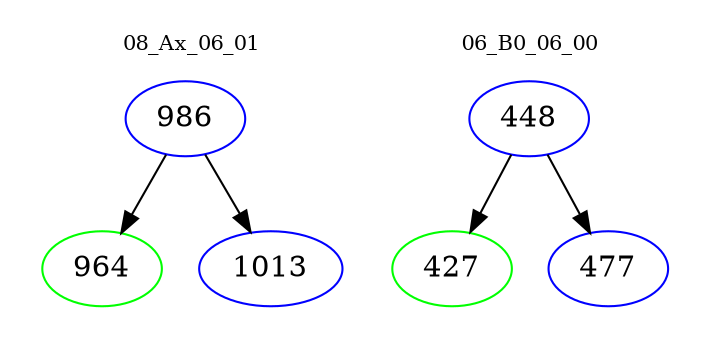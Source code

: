 digraph{
subgraph cluster_0 {
color = white
label = "08_Ax_06_01";
fontsize=10;
T0_986 [label="986", color="blue"]
T0_986 -> T0_964 [color="black"]
T0_964 [label="964", color="green"]
T0_986 -> T0_1013 [color="black"]
T0_1013 [label="1013", color="blue"]
}
subgraph cluster_1 {
color = white
label = "06_B0_06_00";
fontsize=10;
T1_448 [label="448", color="blue"]
T1_448 -> T1_427 [color="black"]
T1_427 [label="427", color="green"]
T1_448 -> T1_477 [color="black"]
T1_477 [label="477", color="blue"]
}
}
